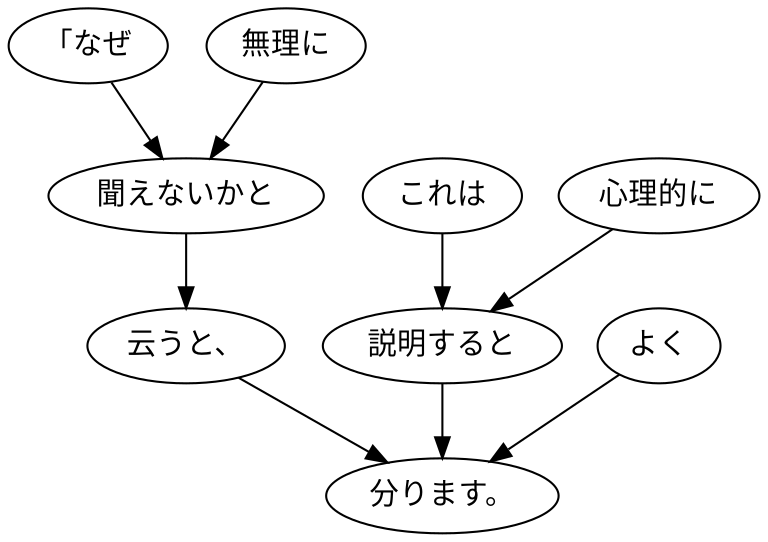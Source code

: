 digraph graph3800 {
	node0 [label="「なぜ"];
	node1 [label="無理に"];
	node2 [label="聞えないかと"];
	node3 [label="云うと、"];
	node4 [label="これは"];
	node5 [label="心理的に"];
	node6 [label="説明すると"];
	node7 [label="よく"];
	node8 [label="分ります。"];
	node0 -> node2;
	node1 -> node2;
	node2 -> node3;
	node3 -> node8;
	node4 -> node6;
	node5 -> node6;
	node6 -> node8;
	node7 -> node8;
}
